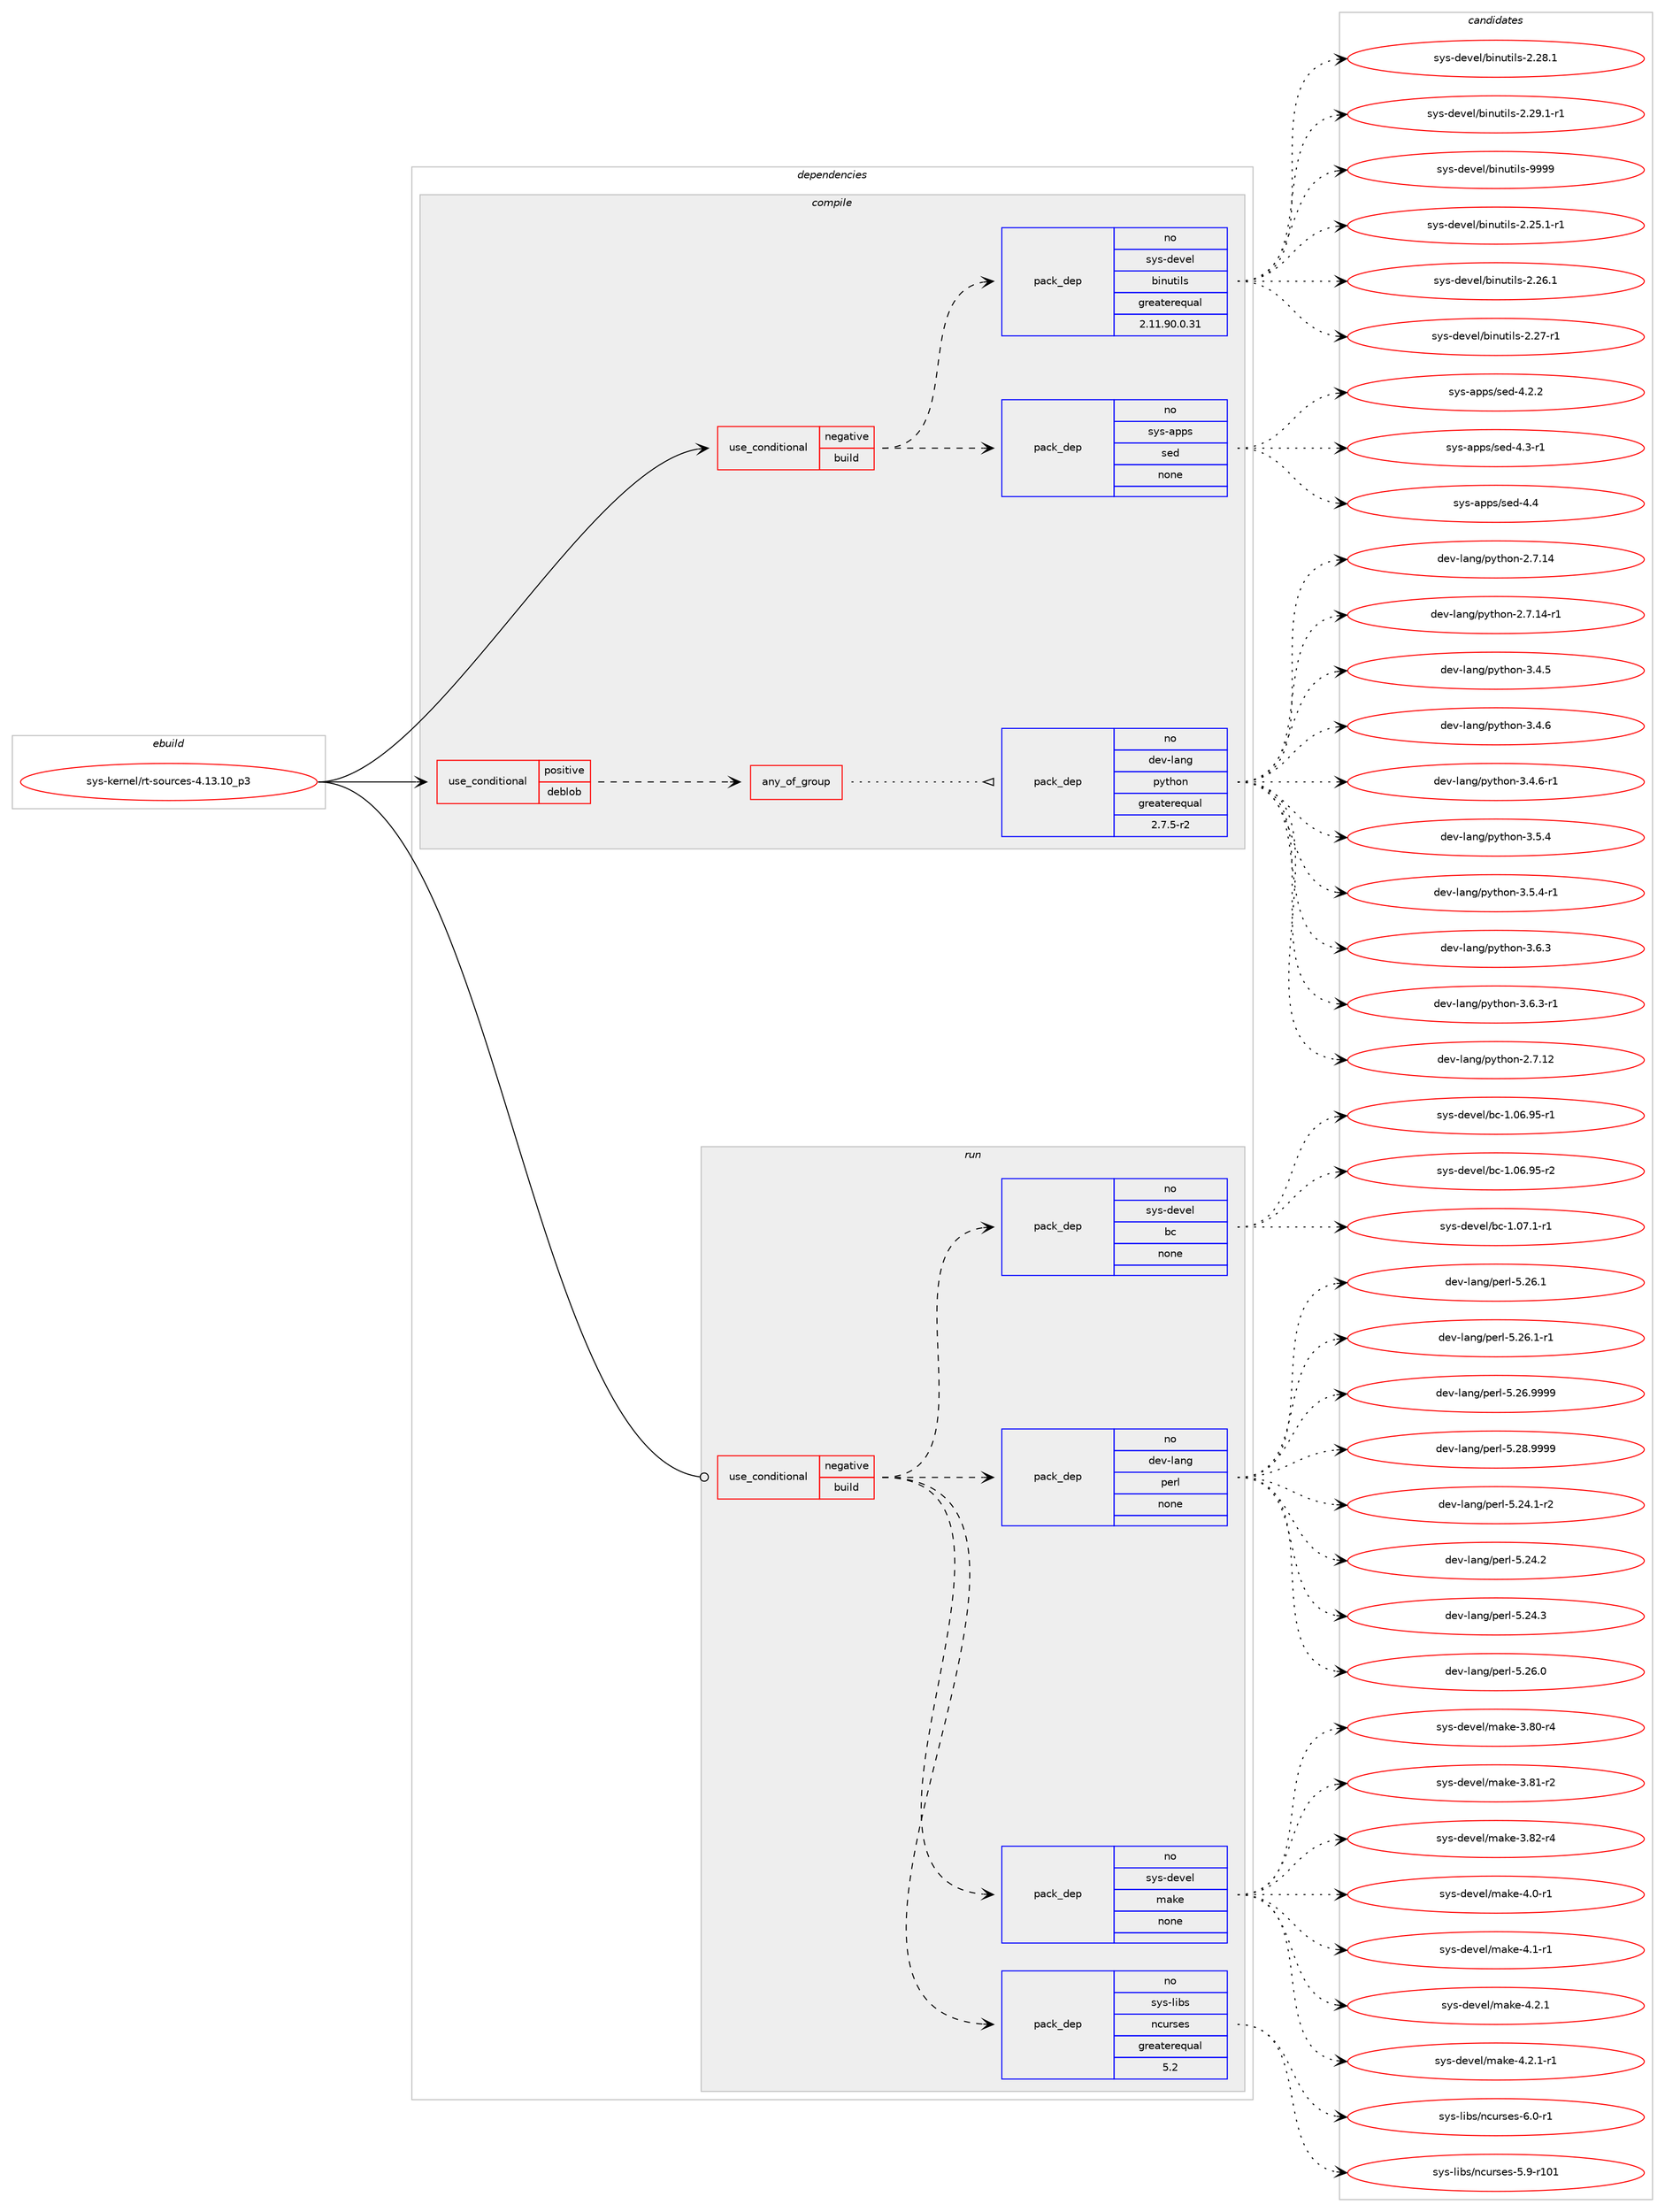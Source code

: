 digraph prolog {

# *************
# Graph options
# *************

newrank=true;
concentrate=true;
compound=true;
graph [rankdir=LR,fontname=Helvetica,fontsize=10,ranksep=1.5];#, ranksep=2.5, nodesep=0.2];
edge  [arrowhead=vee];
node  [fontname=Helvetica,fontsize=10];

# **********
# The ebuild
# **********

subgraph cluster_leftcol {
color=gray;
rank=same;
label=<<i>ebuild</i>>;
id [label="sys-kernel/rt-sources-4.13.10_p3", color=red, width=4, href="../sys-kernel/rt-sources-4.13.10_p3.svg"];
}

# ****************
# The dependencies
# ****************

subgraph cluster_midcol {
color=gray;
label=<<i>dependencies</i>>;
subgraph cluster_compile {
fillcolor="#eeeeee";
style=filled;
label=<<i>compile</i>>;
subgraph cond362 {
dependency4751 [label=<<TABLE BORDER="0" CELLBORDER="1" CELLSPACING="0" CELLPADDING="4"><TR><TD ROWSPAN="3" CELLPADDING="10">use_conditional</TD></TR><TR><TD>negative</TD></TR><TR><TD>build</TD></TR></TABLE>>, shape=none, color=red];
subgraph pack4375 {
dependency4752 [label=<<TABLE BORDER="0" CELLBORDER="1" CELLSPACING="0" CELLPADDING="4" WIDTH="220"><TR><TD ROWSPAN="6" CELLPADDING="30">pack_dep</TD></TR><TR><TD WIDTH="110">no</TD></TR><TR><TD>sys-apps</TD></TR><TR><TD>sed</TD></TR><TR><TD>none</TD></TR><TR><TD></TD></TR></TABLE>>, shape=none, color=blue];
}
dependency4751:e -> dependency4752:w [weight=20,style="dashed",arrowhead="vee"];
subgraph pack4376 {
dependency4753 [label=<<TABLE BORDER="0" CELLBORDER="1" CELLSPACING="0" CELLPADDING="4" WIDTH="220"><TR><TD ROWSPAN="6" CELLPADDING="30">pack_dep</TD></TR><TR><TD WIDTH="110">no</TD></TR><TR><TD>sys-devel</TD></TR><TR><TD>binutils</TD></TR><TR><TD>greaterequal</TD></TR><TR><TD>2.11.90.0.31</TD></TR></TABLE>>, shape=none, color=blue];
}
dependency4751:e -> dependency4753:w [weight=20,style="dashed",arrowhead="vee"];
}
id:e -> dependency4751:w [weight=20,style="solid",arrowhead="vee"];
subgraph cond363 {
dependency4754 [label=<<TABLE BORDER="0" CELLBORDER="1" CELLSPACING="0" CELLPADDING="4"><TR><TD ROWSPAN="3" CELLPADDING="10">use_conditional</TD></TR><TR><TD>positive</TD></TR><TR><TD>deblob</TD></TR></TABLE>>, shape=none, color=red];
subgraph any14 {
dependency4755 [label=<<TABLE BORDER="0" CELLBORDER="1" CELLSPACING="0" CELLPADDING="4"><TR><TD CELLPADDING="10">any_of_group</TD></TR></TABLE>>, shape=none, color=red];subgraph pack4377 {
dependency4756 [label=<<TABLE BORDER="0" CELLBORDER="1" CELLSPACING="0" CELLPADDING="4" WIDTH="220"><TR><TD ROWSPAN="6" CELLPADDING="30">pack_dep</TD></TR><TR><TD WIDTH="110">no</TD></TR><TR><TD>dev-lang</TD></TR><TR><TD>python</TD></TR><TR><TD>greaterequal</TD></TR><TR><TD>2.7.5-r2</TD></TR></TABLE>>, shape=none, color=blue];
}
dependency4755:e -> dependency4756:w [weight=20,style="dotted",arrowhead="oinv"];
}
dependency4754:e -> dependency4755:w [weight=20,style="dashed",arrowhead="vee"];
}
id:e -> dependency4754:w [weight=20,style="solid",arrowhead="vee"];
}
subgraph cluster_compileandrun {
fillcolor="#eeeeee";
style=filled;
label=<<i>compile and run</i>>;
}
subgraph cluster_run {
fillcolor="#eeeeee";
style=filled;
label=<<i>run</i>>;
subgraph cond364 {
dependency4757 [label=<<TABLE BORDER="0" CELLBORDER="1" CELLSPACING="0" CELLPADDING="4"><TR><TD ROWSPAN="3" CELLPADDING="10">use_conditional</TD></TR><TR><TD>negative</TD></TR><TR><TD>build</TD></TR></TABLE>>, shape=none, color=red];
subgraph pack4378 {
dependency4758 [label=<<TABLE BORDER="0" CELLBORDER="1" CELLSPACING="0" CELLPADDING="4" WIDTH="220"><TR><TD ROWSPAN="6" CELLPADDING="30">pack_dep</TD></TR><TR><TD WIDTH="110">no</TD></TR><TR><TD>sys-libs</TD></TR><TR><TD>ncurses</TD></TR><TR><TD>greaterequal</TD></TR><TR><TD>5.2</TD></TR></TABLE>>, shape=none, color=blue];
}
dependency4757:e -> dependency4758:w [weight=20,style="dashed",arrowhead="vee"];
subgraph pack4379 {
dependency4759 [label=<<TABLE BORDER="0" CELLBORDER="1" CELLSPACING="0" CELLPADDING="4" WIDTH="220"><TR><TD ROWSPAN="6" CELLPADDING="30">pack_dep</TD></TR><TR><TD WIDTH="110">no</TD></TR><TR><TD>sys-devel</TD></TR><TR><TD>make</TD></TR><TR><TD>none</TD></TR><TR><TD></TD></TR></TABLE>>, shape=none, color=blue];
}
dependency4757:e -> dependency4759:w [weight=20,style="dashed",arrowhead="vee"];
subgraph pack4380 {
dependency4760 [label=<<TABLE BORDER="0" CELLBORDER="1" CELLSPACING="0" CELLPADDING="4" WIDTH="220"><TR><TD ROWSPAN="6" CELLPADDING="30">pack_dep</TD></TR><TR><TD WIDTH="110">no</TD></TR><TR><TD>dev-lang</TD></TR><TR><TD>perl</TD></TR><TR><TD>none</TD></TR><TR><TD></TD></TR></TABLE>>, shape=none, color=blue];
}
dependency4757:e -> dependency4760:w [weight=20,style="dashed",arrowhead="vee"];
subgraph pack4381 {
dependency4761 [label=<<TABLE BORDER="0" CELLBORDER="1" CELLSPACING="0" CELLPADDING="4" WIDTH="220"><TR><TD ROWSPAN="6" CELLPADDING="30">pack_dep</TD></TR><TR><TD WIDTH="110">no</TD></TR><TR><TD>sys-devel</TD></TR><TR><TD>bc</TD></TR><TR><TD>none</TD></TR><TR><TD></TD></TR></TABLE>>, shape=none, color=blue];
}
dependency4757:e -> dependency4761:w [weight=20,style="dashed",arrowhead="vee"];
}
id:e -> dependency4757:w [weight=20,style="solid",arrowhead="odot"];
}
}

# **************
# The candidates
# **************

subgraph cluster_choices {
rank=same;
color=gray;
label=<<i>candidates</i>>;

subgraph choice4375 {
color=black;
nodesep=1;
choice115121115459711211211547115101100455246504650 [label="sys-apps/sed-4.2.2", color=red, width=4,href="../sys-apps/sed-4.2.2.svg"];
choice115121115459711211211547115101100455246514511449 [label="sys-apps/sed-4.3-r1", color=red, width=4,href="../sys-apps/sed-4.3-r1.svg"];
choice11512111545971121121154711510110045524652 [label="sys-apps/sed-4.4", color=red, width=4,href="../sys-apps/sed-4.4.svg"];
dependency4752:e -> choice115121115459711211211547115101100455246504650:w [style=dotted,weight="100"];
dependency4752:e -> choice115121115459711211211547115101100455246514511449:w [style=dotted,weight="100"];
dependency4752:e -> choice11512111545971121121154711510110045524652:w [style=dotted,weight="100"];
}
subgraph choice4376 {
color=black;
nodesep=1;
choice115121115451001011181011084798105110117116105108115455046505346494511449 [label="sys-devel/binutils-2.25.1-r1", color=red, width=4,href="../sys-devel/binutils-2.25.1-r1.svg"];
choice11512111545100101118101108479810511011711610510811545504650544649 [label="sys-devel/binutils-2.26.1", color=red, width=4,href="../sys-devel/binutils-2.26.1.svg"];
choice11512111545100101118101108479810511011711610510811545504650554511449 [label="sys-devel/binutils-2.27-r1", color=red, width=4,href="../sys-devel/binutils-2.27-r1.svg"];
choice11512111545100101118101108479810511011711610510811545504650564649 [label="sys-devel/binutils-2.28.1", color=red, width=4,href="../sys-devel/binutils-2.28.1.svg"];
choice115121115451001011181011084798105110117116105108115455046505746494511449 [label="sys-devel/binutils-2.29.1-r1", color=red, width=4,href="../sys-devel/binutils-2.29.1-r1.svg"];
choice1151211154510010111810110847981051101171161051081154557575757 [label="sys-devel/binutils-9999", color=red, width=4,href="../sys-devel/binutils-9999.svg"];
dependency4753:e -> choice115121115451001011181011084798105110117116105108115455046505346494511449:w [style=dotted,weight="100"];
dependency4753:e -> choice11512111545100101118101108479810511011711610510811545504650544649:w [style=dotted,weight="100"];
dependency4753:e -> choice11512111545100101118101108479810511011711610510811545504650554511449:w [style=dotted,weight="100"];
dependency4753:e -> choice11512111545100101118101108479810511011711610510811545504650564649:w [style=dotted,weight="100"];
dependency4753:e -> choice115121115451001011181011084798105110117116105108115455046505746494511449:w [style=dotted,weight="100"];
dependency4753:e -> choice1151211154510010111810110847981051101171161051081154557575757:w [style=dotted,weight="100"];
}
subgraph choice4377 {
color=black;
nodesep=1;
choice10010111845108971101034711212111610411111045504655464950 [label="dev-lang/python-2.7.12", color=red, width=4,href="../dev-lang/python-2.7.12.svg"];
choice10010111845108971101034711212111610411111045504655464952 [label="dev-lang/python-2.7.14", color=red, width=4,href="../dev-lang/python-2.7.14.svg"];
choice100101118451089711010347112121116104111110455046554649524511449 [label="dev-lang/python-2.7.14-r1", color=red, width=4,href="../dev-lang/python-2.7.14-r1.svg"];
choice100101118451089711010347112121116104111110455146524653 [label="dev-lang/python-3.4.5", color=red, width=4,href="../dev-lang/python-3.4.5.svg"];
choice100101118451089711010347112121116104111110455146524654 [label="dev-lang/python-3.4.6", color=red, width=4,href="../dev-lang/python-3.4.6.svg"];
choice1001011184510897110103471121211161041111104551465246544511449 [label="dev-lang/python-3.4.6-r1", color=red, width=4,href="../dev-lang/python-3.4.6-r1.svg"];
choice100101118451089711010347112121116104111110455146534652 [label="dev-lang/python-3.5.4", color=red, width=4,href="../dev-lang/python-3.5.4.svg"];
choice1001011184510897110103471121211161041111104551465346524511449 [label="dev-lang/python-3.5.4-r1", color=red, width=4,href="../dev-lang/python-3.5.4-r1.svg"];
choice100101118451089711010347112121116104111110455146544651 [label="dev-lang/python-3.6.3", color=red, width=4,href="../dev-lang/python-3.6.3.svg"];
choice1001011184510897110103471121211161041111104551465446514511449 [label="dev-lang/python-3.6.3-r1", color=red, width=4,href="../dev-lang/python-3.6.3-r1.svg"];
dependency4756:e -> choice10010111845108971101034711212111610411111045504655464950:w [style=dotted,weight="100"];
dependency4756:e -> choice10010111845108971101034711212111610411111045504655464952:w [style=dotted,weight="100"];
dependency4756:e -> choice100101118451089711010347112121116104111110455046554649524511449:w [style=dotted,weight="100"];
dependency4756:e -> choice100101118451089711010347112121116104111110455146524653:w [style=dotted,weight="100"];
dependency4756:e -> choice100101118451089711010347112121116104111110455146524654:w [style=dotted,weight="100"];
dependency4756:e -> choice1001011184510897110103471121211161041111104551465246544511449:w [style=dotted,weight="100"];
dependency4756:e -> choice100101118451089711010347112121116104111110455146534652:w [style=dotted,weight="100"];
dependency4756:e -> choice1001011184510897110103471121211161041111104551465346524511449:w [style=dotted,weight="100"];
dependency4756:e -> choice100101118451089711010347112121116104111110455146544651:w [style=dotted,weight="100"];
dependency4756:e -> choice1001011184510897110103471121211161041111104551465446514511449:w [style=dotted,weight="100"];
}
subgraph choice4378 {
color=black;
nodesep=1;
choice115121115451081059811547110991171141151011154553465745114494849 [label="sys-libs/ncurses-5.9-r101", color=red, width=4,href="../sys-libs/ncurses-5.9-r101.svg"];
choice11512111545108105981154711099117114115101115455446484511449 [label="sys-libs/ncurses-6.0-r1", color=red, width=4,href="../sys-libs/ncurses-6.0-r1.svg"];
dependency4758:e -> choice115121115451081059811547110991171141151011154553465745114494849:w [style=dotted,weight="100"];
dependency4758:e -> choice11512111545108105981154711099117114115101115455446484511449:w [style=dotted,weight="100"];
}
subgraph choice4379 {
color=black;
nodesep=1;
choice11512111545100101118101108471099710710145514656484511452 [label="sys-devel/make-3.80-r4", color=red, width=4,href="../sys-devel/make-3.80-r4.svg"];
choice11512111545100101118101108471099710710145514656494511450 [label="sys-devel/make-3.81-r2", color=red, width=4,href="../sys-devel/make-3.81-r2.svg"];
choice11512111545100101118101108471099710710145514656504511452 [label="sys-devel/make-3.82-r4", color=red, width=4,href="../sys-devel/make-3.82-r4.svg"];
choice115121115451001011181011084710997107101455246484511449 [label="sys-devel/make-4.0-r1", color=red, width=4,href="../sys-devel/make-4.0-r1.svg"];
choice115121115451001011181011084710997107101455246494511449 [label="sys-devel/make-4.1-r1", color=red, width=4,href="../sys-devel/make-4.1-r1.svg"];
choice115121115451001011181011084710997107101455246504649 [label="sys-devel/make-4.2.1", color=red, width=4,href="../sys-devel/make-4.2.1.svg"];
choice1151211154510010111810110847109971071014552465046494511449 [label="sys-devel/make-4.2.1-r1", color=red, width=4,href="../sys-devel/make-4.2.1-r1.svg"];
dependency4759:e -> choice11512111545100101118101108471099710710145514656484511452:w [style=dotted,weight="100"];
dependency4759:e -> choice11512111545100101118101108471099710710145514656494511450:w [style=dotted,weight="100"];
dependency4759:e -> choice11512111545100101118101108471099710710145514656504511452:w [style=dotted,weight="100"];
dependency4759:e -> choice115121115451001011181011084710997107101455246484511449:w [style=dotted,weight="100"];
dependency4759:e -> choice115121115451001011181011084710997107101455246494511449:w [style=dotted,weight="100"];
dependency4759:e -> choice115121115451001011181011084710997107101455246504649:w [style=dotted,weight="100"];
dependency4759:e -> choice1151211154510010111810110847109971071014552465046494511449:w [style=dotted,weight="100"];
}
subgraph choice4380 {
color=black;
nodesep=1;
choice100101118451089711010347112101114108455346505246494511450 [label="dev-lang/perl-5.24.1-r2", color=red, width=4,href="../dev-lang/perl-5.24.1-r2.svg"];
choice10010111845108971101034711210111410845534650524650 [label="dev-lang/perl-5.24.2", color=red, width=4,href="../dev-lang/perl-5.24.2.svg"];
choice10010111845108971101034711210111410845534650524651 [label="dev-lang/perl-5.24.3", color=red, width=4,href="../dev-lang/perl-5.24.3.svg"];
choice10010111845108971101034711210111410845534650544648 [label="dev-lang/perl-5.26.0", color=red, width=4,href="../dev-lang/perl-5.26.0.svg"];
choice10010111845108971101034711210111410845534650544649 [label="dev-lang/perl-5.26.1", color=red, width=4,href="../dev-lang/perl-5.26.1.svg"];
choice100101118451089711010347112101114108455346505446494511449 [label="dev-lang/perl-5.26.1-r1", color=red, width=4,href="../dev-lang/perl-5.26.1-r1.svg"];
choice10010111845108971101034711210111410845534650544657575757 [label="dev-lang/perl-5.26.9999", color=red, width=4,href="../dev-lang/perl-5.26.9999.svg"];
choice10010111845108971101034711210111410845534650564657575757 [label="dev-lang/perl-5.28.9999", color=red, width=4,href="../dev-lang/perl-5.28.9999.svg"];
dependency4760:e -> choice100101118451089711010347112101114108455346505246494511450:w [style=dotted,weight="100"];
dependency4760:e -> choice10010111845108971101034711210111410845534650524650:w [style=dotted,weight="100"];
dependency4760:e -> choice10010111845108971101034711210111410845534650524651:w [style=dotted,weight="100"];
dependency4760:e -> choice10010111845108971101034711210111410845534650544648:w [style=dotted,weight="100"];
dependency4760:e -> choice10010111845108971101034711210111410845534650544649:w [style=dotted,weight="100"];
dependency4760:e -> choice100101118451089711010347112101114108455346505446494511449:w [style=dotted,weight="100"];
dependency4760:e -> choice10010111845108971101034711210111410845534650544657575757:w [style=dotted,weight="100"];
dependency4760:e -> choice10010111845108971101034711210111410845534650564657575757:w [style=dotted,weight="100"];
}
subgraph choice4381 {
color=black;
nodesep=1;
choice1151211154510010111810110847989945494648544657534511449 [label="sys-devel/bc-1.06.95-r1", color=red, width=4,href="../sys-devel/bc-1.06.95-r1.svg"];
choice1151211154510010111810110847989945494648544657534511450 [label="sys-devel/bc-1.06.95-r2", color=red, width=4,href="../sys-devel/bc-1.06.95-r2.svg"];
choice11512111545100101118101108479899454946485546494511449 [label="sys-devel/bc-1.07.1-r1", color=red, width=4,href="../sys-devel/bc-1.07.1-r1.svg"];
dependency4761:e -> choice1151211154510010111810110847989945494648544657534511449:w [style=dotted,weight="100"];
dependency4761:e -> choice1151211154510010111810110847989945494648544657534511450:w [style=dotted,weight="100"];
dependency4761:e -> choice11512111545100101118101108479899454946485546494511449:w [style=dotted,weight="100"];
}
}

}
